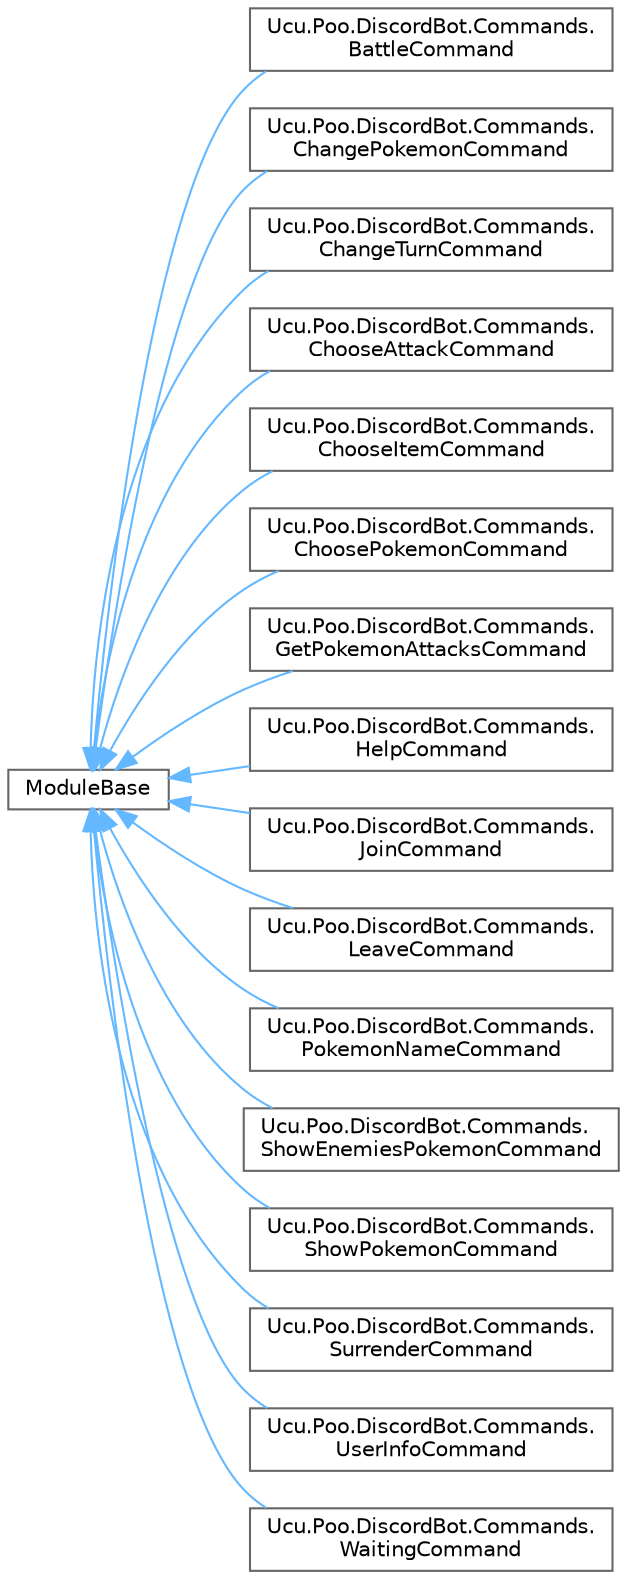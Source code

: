 digraph "Graphical Class Hierarchy"
{
 // INTERACTIVE_SVG=YES
 // LATEX_PDF_SIZE
  bgcolor="transparent";
  edge [fontname=Helvetica,fontsize=10,labelfontname=Helvetica,labelfontsize=10];
  node [fontname=Helvetica,fontsize=10,shape=box,height=0.2,width=0.4];
  rankdir="LR";
  Node0 [id="Node000000",label="ModuleBase",height=0.2,width=0.4,color="grey40", fillcolor="white", style="filled",URL="$classModuleBase.html",tooltip=" "];
  Node0 -> Node1 [id="edge5_Node000000_Node000001",dir="back",color="steelblue1",style="solid",tooltip=" "];
  Node1 [id="Node000001",label="Ucu.Poo.DiscordBot.Commands.\lBattleCommand",height=0.2,width=0.4,color="grey40", fillcolor="white", style="filled",URL="$classUcu_1_1Poo_1_1DiscordBot_1_1Commands_1_1BattleCommand.html",tooltip="Esta clase implementa el comando 'battle' del bot. Este comando une al jugador que envía el mensaje c..."];
  Node0 -> Node2 [id="edge6_Node000000_Node000002",dir="back",color="steelblue1",style="solid",tooltip=" "];
  Node2 [id="Node000002",label="Ucu.Poo.DiscordBot.Commands.\lChangePokemonCommand",height=0.2,width=0.4,color="grey40", fillcolor="white", style="filled",URL="$classUcu_1_1Poo_1_1DiscordBot_1_1Commands_1_1ChangePokemonCommand.html",tooltip="Esta clase implementa el comando 'change' del bot. Este comando nos sirve para que el jugador cambie ..."];
  Node0 -> Node3 [id="edge7_Node000000_Node000003",dir="back",color="steelblue1",style="solid",tooltip=" "];
  Node3 [id="Node000003",label="Ucu.Poo.DiscordBot.Commands.\lChangeTurnCommand",height=0.2,width=0.4,color="grey40", fillcolor="white", style="filled",URL="$classUcu_1_1Poo_1_1DiscordBot_1_1Commands_1_1ChangeTurnCommand.html",tooltip="Esta clase implementa el comando 'ChangeTurn' del bot. Este comando permite que un jugador cambie su ..."];
  Node0 -> Node4 [id="edge8_Node000000_Node000004",dir="back",color="steelblue1",style="solid",tooltip=" "];
  Node4 [id="Node000004",label="Ucu.Poo.DiscordBot.Commands.\lChooseAttackCommand",height=0.2,width=0.4,color="grey40", fillcolor="white", style="filled",URL="$classUcu_1_1Poo_1_1DiscordBot_1_1Commands_1_1ChooseAttackCommand.html",tooltip="Esta clase implementa el comando 'attack' del bot. Este comando ordena a un Pokémon a atacar según el..."];
  Node0 -> Node5 [id="edge9_Node000000_Node000005",dir="back",color="steelblue1",style="solid",tooltip=" "];
  Node5 [id="Node000005",label="Ucu.Poo.DiscordBot.Commands.\lChooseItemCommand",height=0.2,width=0.4,color="grey40", fillcolor="white", style="filled",URL="$classUcu_1_1Poo_1_1DiscordBot_1_1Commands_1_1ChooseItemCommand.html",tooltip="Esta clase implementa el comando 'item' del bot. Este comando permite al jugador usar un ítem disponi..."];
  Node0 -> Node6 [id="edge10_Node000000_Node000006",dir="back",color="steelblue1",style="solid",tooltip=" "];
  Node6 [id="Node000006",label="Ucu.Poo.DiscordBot.Commands.\lChoosePokemonCommand",height=0.2,width=0.4,color="grey40", fillcolor="white", style="filled",URL="$classUcu_1_1Poo_1_1DiscordBot_1_1Commands_1_1ChoosePokemonCommand.html",tooltip="Implementa el comando 'choose'. Este comando permite que un jugador elija un Pokémon utilizando su ID..."];
  Node0 -> Node7 [id="edge11_Node000000_Node000007",dir="back",color="steelblue1",style="solid",tooltip=" "];
  Node7 [id="Node000007",label="Ucu.Poo.DiscordBot.Commands.\lGetPokemonAttacksCommand",height=0.2,width=0.4,color="grey40", fillcolor="white", style="filled",URL="$classUcu_1_1Poo_1_1DiscordBot_1_1Commands_1_1GetPokemonAttacksCommand.html",tooltip="Comando para mostrar los ataques de un Pokémon en el equipo de un entrenador."];
  Node0 -> Node8 [id="edge12_Node000000_Node000008",dir="back",color="steelblue1",style="solid",tooltip=" "];
  Node8 [id="Node000008",label="Ucu.Poo.DiscordBot.Commands.\lHelpCommand",height=0.2,width=0.4,color="grey40", fillcolor="white", style="filled",URL="$classUcu_1_1Poo_1_1DiscordBot_1_1Commands_1_1HelpCommand.html",tooltip="Comando para mostrar una lista de los comandos disponibles para el bot."];
  Node0 -> Node9 [id="edge13_Node000000_Node000009",dir="back",color="steelblue1",style="solid",tooltip=" "];
  Node9 [id="Node000009",label="Ucu.Poo.DiscordBot.Commands.\lJoinCommand",height=0.2,width=0.4,color="grey40", fillcolor="white", style="filled",URL="$classUcu_1_1Poo_1_1DiscordBot_1_1Commands_1_1JoinCommand.html",tooltip="Esta clase implementa el comando 'join' del bot. Este comando une al jugador que envía el mensaje a l..."];
  Node0 -> Node10 [id="edge14_Node000000_Node000010",dir="back",color="steelblue1",style="solid",tooltip=" "];
  Node10 [id="Node000010",label="Ucu.Poo.DiscordBot.Commands.\lLeaveCommand",height=0.2,width=0.4,color="grey40", fillcolor="white", style="filled",URL="$classUcu_1_1Poo_1_1DiscordBot_1_1Commands_1_1LeaveCommand.html",tooltip="Esta clase implementa el comando 'leave' del bot. Este comando remueve el jugador que envía el mensaj..."];
  Node0 -> Node11 [id="edge15_Node000000_Node000011",dir="back",color="steelblue1",style="solid",tooltip=" "];
  Node11 [id="Node000011",label="Ucu.Poo.DiscordBot.Commands.\lPokemonNameCommand",height=0.2,width=0.4,color="grey40", fillcolor="white", style="filled",URL="$classUcu_1_1Poo_1_1DiscordBot_1_1Commands_1_1PokemonNameCommand.html",tooltip="Esta clase implementa el comando 'name' del bot. Este comando retorna el nombre de un Pokémon dado su..."];
  Node0 -> Node12 [id="edge16_Node000000_Node000012",dir="back",color="steelblue1",style="solid",tooltip=" "];
  Node12 [id="Node000012",label="Ucu.Poo.DiscordBot.Commands.\lShowEnemiesPokemonCommand",height=0.2,width=0.4,color="grey40", fillcolor="white", style="filled",URL="$classUcu_1_1Poo_1_1DiscordBot_1_1Commands_1_1ShowEnemiesPokemonCommand.html",tooltip="Esta clase implementa el comando 'showpokemon' del bot. Este comando retorna la lista de Pokémon disp..."];
  Node0 -> Node13 [id="edge17_Node000000_Node000013",dir="back",color="steelblue1",style="solid",tooltip=" "];
  Node13 [id="Node000013",label="Ucu.Poo.DiscordBot.Commands.\lShowPokemonCommand",height=0.2,width=0.4,color="grey40", fillcolor="white", style="filled",URL="$classUcu_1_1Poo_1_1DiscordBot_1_1Commands_1_1ShowPokemonCommand.html",tooltip="Esta clase implementa el comando 'pokemonsAvailable' del bot. Este comando muestra una lista de todos..."];
  Node0 -> Node14 [id="edge18_Node000000_Node000014",dir="back",color="steelblue1",style="solid",tooltip=" "];
  Node14 [id="Node000014",label="Ucu.Poo.DiscordBot.Commands.\lSurrenderCommand",height=0.2,width=0.4,color="grey40", fillcolor="white", style="filled",URL="$classUcu_1_1Poo_1_1DiscordBot_1_1Commands_1_1SurrenderCommand.html",tooltip="Esta clase implementa el comando 'surrender' del bot. Este comando permite a un jugador rendirse dura..."];
  Node0 -> Node15 [id="edge19_Node000000_Node000015",dir="back",color="steelblue1",style="solid",tooltip=" "];
  Node15 [id="Node000015",label="Ucu.Poo.DiscordBot.Commands.\lUserInfoCommand",height=0.2,width=0.4,color="grey40", fillcolor="white", style="filled",URL="$classUcu_1_1Poo_1_1DiscordBot_1_1Commands_1_1UserInfoCommand.html",tooltip="Esta clase implementa el comando 'userinfo', alias 'who' o 'whois' del bot. Este comando retorna info..."];
  Node0 -> Node16 [id="edge20_Node000000_Node000016",dir="back",color="steelblue1",style="solid",tooltip=" "];
  Node16 [id="Node000016",label="Ucu.Poo.DiscordBot.Commands.\lWaitingCommand",height=0.2,width=0.4,color="grey40", fillcolor="white", style="filled",URL="$classUcu_1_1Poo_1_1DiscordBot_1_1Commands_1_1WaitingCommand.html",tooltip="Esta clase implementa el comando 'waitinglist' del bot. Este comando muestra la lista de jugadores es..."];
}
